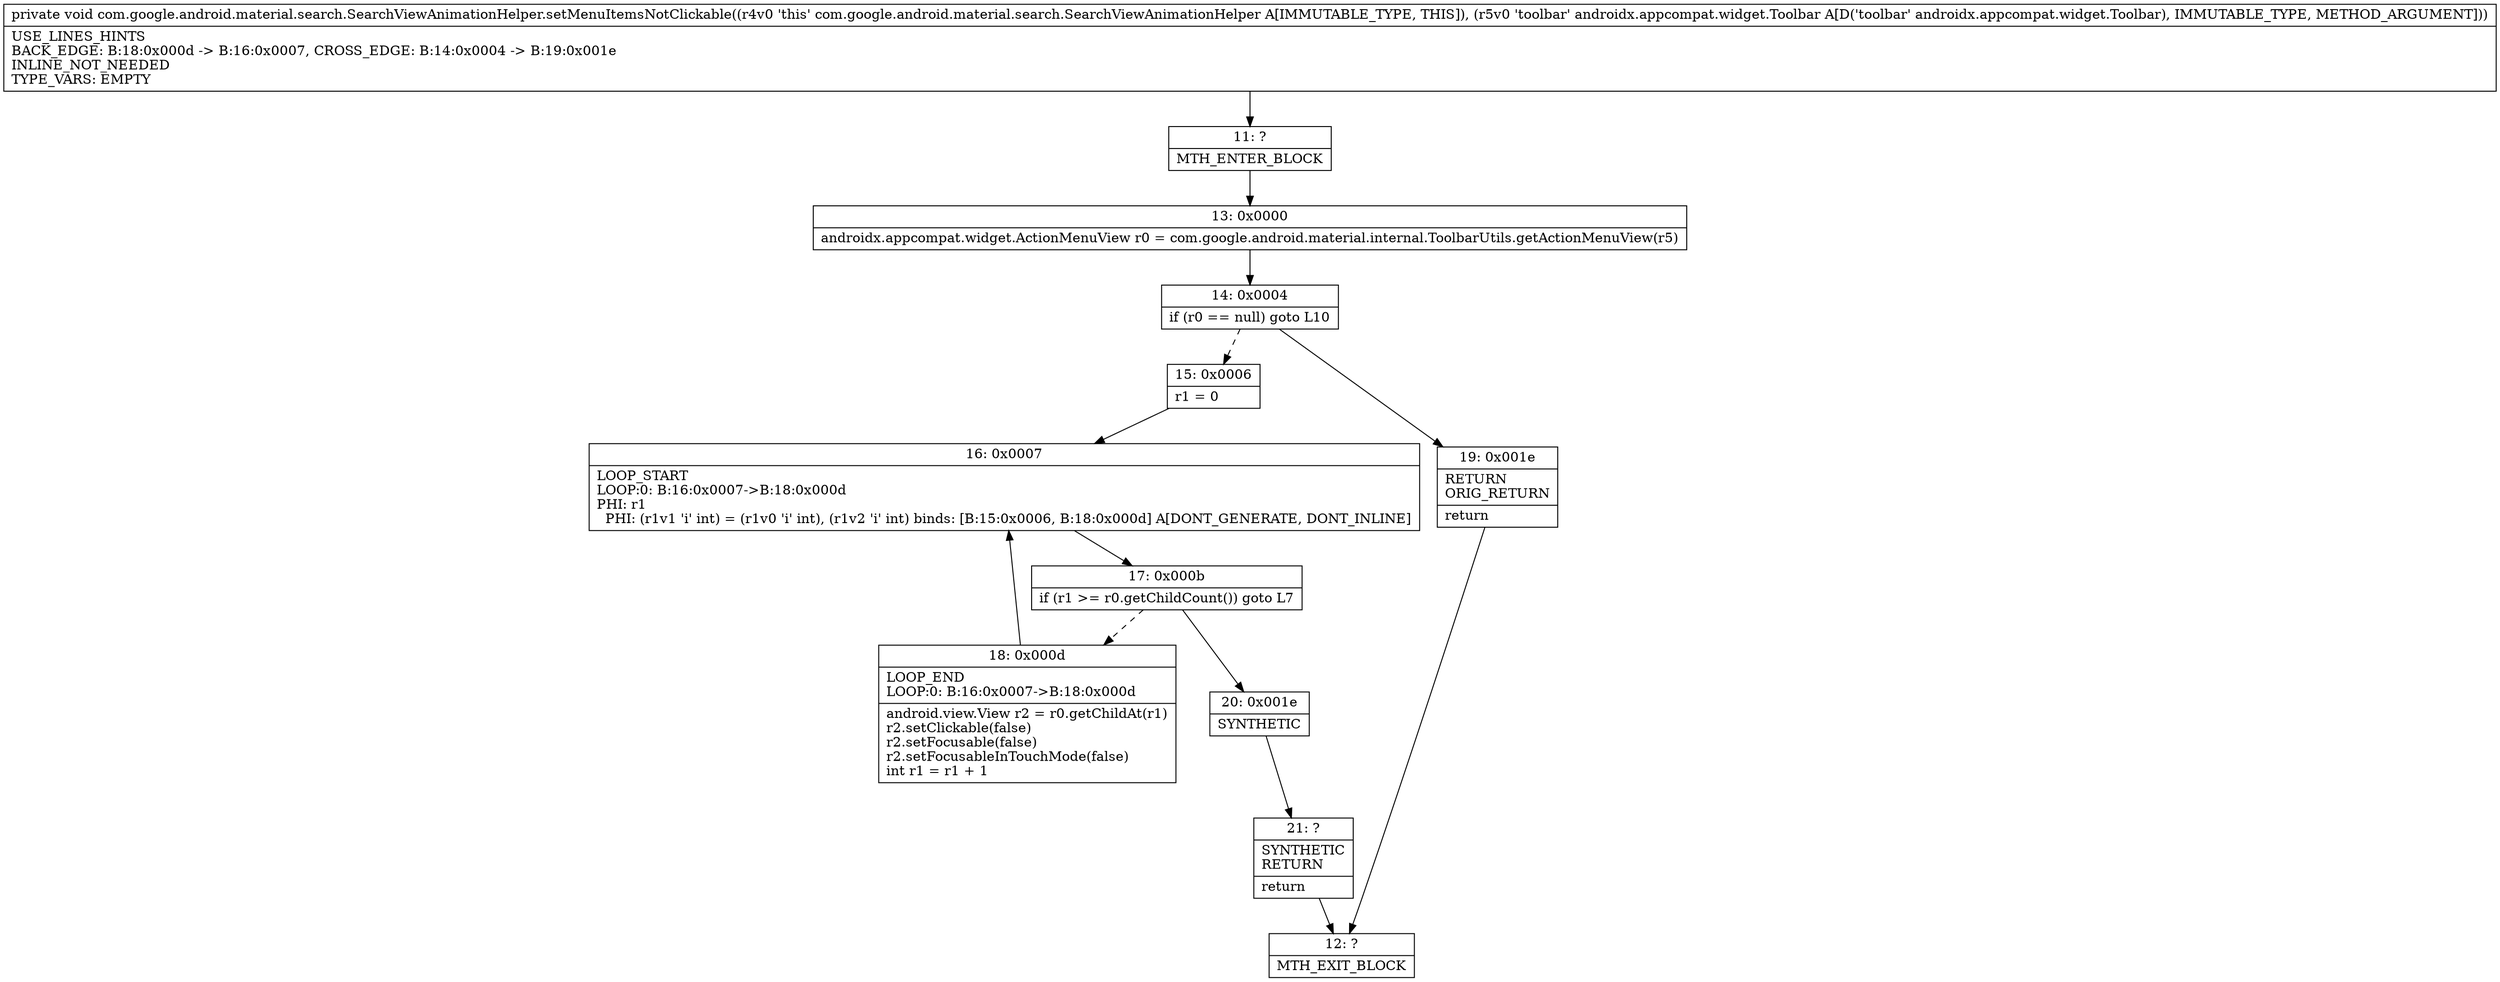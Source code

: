 digraph "CFG forcom.google.android.material.search.SearchViewAnimationHelper.setMenuItemsNotClickable(Landroidx\/appcompat\/widget\/Toolbar;)V" {
Node_11 [shape=record,label="{11\:\ ?|MTH_ENTER_BLOCK\l}"];
Node_13 [shape=record,label="{13\:\ 0x0000|androidx.appcompat.widget.ActionMenuView r0 = com.google.android.material.internal.ToolbarUtils.getActionMenuView(r5)\l}"];
Node_14 [shape=record,label="{14\:\ 0x0004|if (r0 == null) goto L10\l}"];
Node_15 [shape=record,label="{15\:\ 0x0006|r1 = 0\l}"];
Node_16 [shape=record,label="{16\:\ 0x0007|LOOP_START\lLOOP:0: B:16:0x0007\-\>B:18:0x000d\lPHI: r1 \l  PHI: (r1v1 'i' int) = (r1v0 'i' int), (r1v2 'i' int) binds: [B:15:0x0006, B:18:0x000d] A[DONT_GENERATE, DONT_INLINE]\l}"];
Node_17 [shape=record,label="{17\:\ 0x000b|if (r1 \>= r0.getChildCount()) goto L7\l}"];
Node_18 [shape=record,label="{18\:\ 0x000d|LOOP_END\lLOOP:0: B:16:0x0007\-\>B:18:0x000d\l|android.view.View r2 = r0.getChildAt(r1)\lr2.setClickable(false)\lr2.setFocusable(false)\lr2.setFocusableInTouchMode(false)\lint r1 = r1 + 1\l}"];
Node_20 [shape=record,label="{20\:\ 0x001e|SYNTHETIC\l}"];
Node_21 [shape=record,label="{21\:\ ?|SYNTHETIC\lRETURN\l|return\l}"];
Node_12 [shape=record,label="{12\:\ ?|MTH_EXIT_BLOCK\l}"];
Node_19 [shape=record,label="{19\:\ 0x001e|RETURN\lORIG_RETURN\l|return\l}"];
MethodNode[shape=record,label="{private void com.google.android.material.search.SearchViewAnimationHelper.setMenuItemsNotClickable((r4v0 'this' com.google.android.material.search.SearchViewAnimationHelper A[IMMUTABLE_TYPE, THIS]), (r5v0 'toolbar' androidx.appcompat.widget.Toolbar A[D('toolbar' androidx.appcompat.widget.Toolbar), IMMUTABLE_TYPE, METHOD_ARGUMENT]))  | USE_LINES_HINTS\lBACK_EDGE: B:18:0x000d \-\> B:16:0x0007, CROSS_EDGE: B:14:0x0004 \-\> B:19:0x001e\lINLINE_NOT_NEEDED\lTYPE_VARS: EMPTY\l}"];
MethodNode -> Node_11;Node_11 -> Node_13;
Node_13 -> Node_14;
Node_14 -> Node_15[style=dashed];
Node_14 -> Node_19;
Node_15 -> Node_16;
Node_16 -> Node_17;
Node_17 -> Node_18[style=dashed];
Node_17 -> Node_20;
Node_18 -> Node_16;
Node_20 -> Node_21;
Node_21 -> Node_12;
Node_19 -> Node_12;
}

